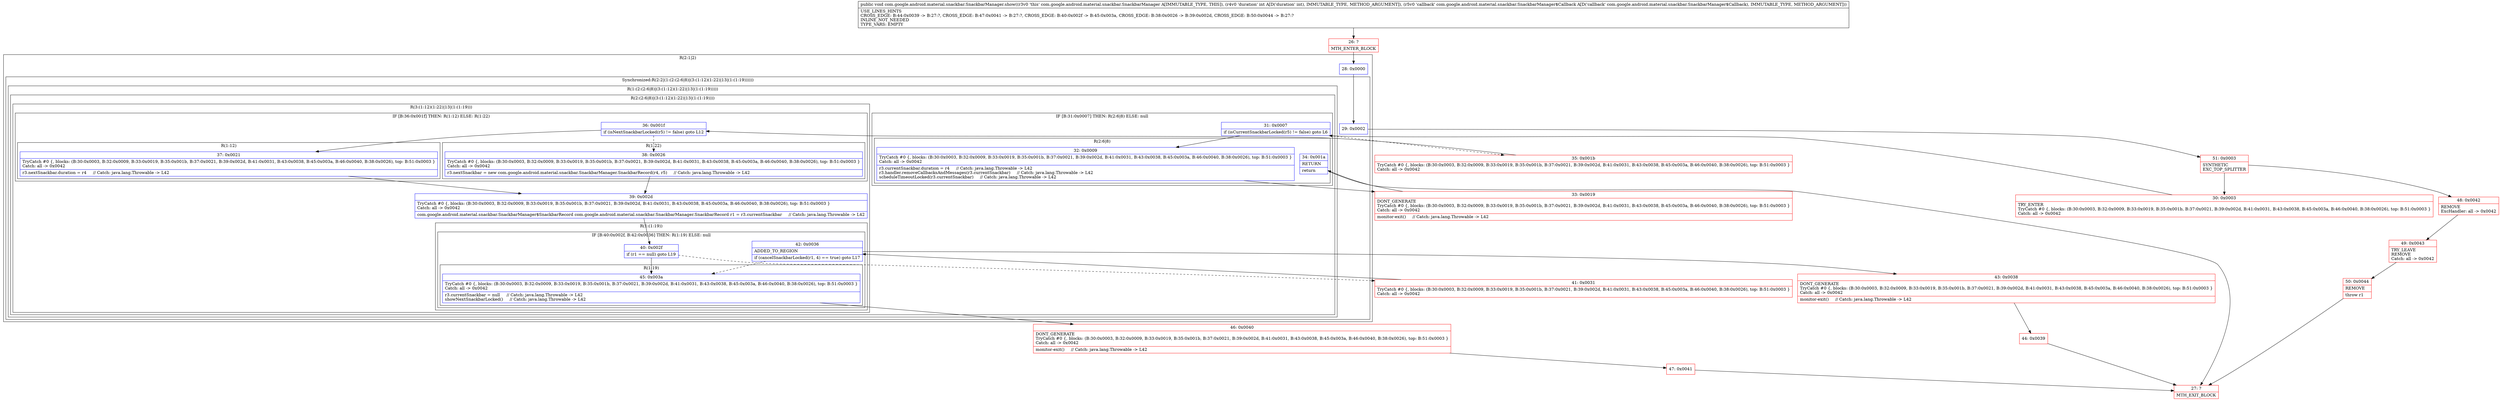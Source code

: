 digraph "CFG forcom.google.android.material.snackbar.SnackbarManager.show(ILcom\/google\/android\/material\/snackbar\/SnackbarManager$Callback;)V" {
subgraph cluster_Region_1307165799 {
label = "R(2:1|2)";
node [shape=record,color=blue];
Node_28 [shape=record,label="{28\:\ 0x0000}"];
subgraph cluster_SynchronizedRegion_1913892378 {
label = "Synchronized:R(2:2|(1:(2:(2:6|8)|(3:(1:12)(1:22)|13|(1:(1:19))))))";
node [shape=record,color=blue];
Node_29 [shape=record,label="{29\:\ 0x0002}"];
subgraph cluster_Region_635796407 {
label = "R(1:(2:(2:6|8)|(3:(1:12)(1:22)|13|(1:(1:19)))))";
node [shape=record,color=blue];
subgraph cluster_Region_1288570443 {
label = "R(2:(2:6|8)|(3:(1:12)(1:22)|13|(1:(1:19))))";
node [shape=record,color=blue];
subgraph cluster_IfRegion_1334257993 {
label = "IF [B:31:0x0007] THEN: R(2:6|8) ELSE: null";
node [shape=record,color=blue];
Node_31 [shape=record,label="{31\:\ 0x0007|if (isCurrentSnackbarLocked(r5) != false) goto L6\l}"];
subgraph cluster_Region_537607645 {
label = "R(2:6|8)";
node [shape=record,color=blue];
Node_32 [shape=record,label="{32\:\ 0x0009|TryCatch #0 \{, blocks: (B:30:0x0003, B:32:0x0009, B:33:0x0019, B:35:0x001b, B:37:0x0021, B:39:0x002d, B:41:0x0031, B:43:0x0038, B:45:0x003a, B:46:0x0040, B:38:0x0026), top: B:51:0x0003 \}\lCatch: all \-\> 0x0042\l|r3.currentSnackbar.duration = r4     \/\/ Catch: java.lang.Throwable \-\> L42\lr3.handler.removeCallbacksAndMessages(r3.currentSnackbar)     \/\/ Catch: java.lang.Throwable \-\> L42\lscheduleTimeoutLocked(r3.currentSnackbar)     \/\/ Catch: java.lang.Throwable \-\> L42\l}"];
Node_34 [shape=record,label="{34\:\ 0x001a|RETURN\l|return\l}"];
}
}
subgraph cluster_Region_1273207783 {
label = "R(3:(1:12)(1:22)|13|(1:(1:19)))";
node [shape=record,color=blue];
subgraph cluster_IfRegion_784192168 {
label = "IF [B:36:0x001f] THEN: R(1:12) ELSE: R(1:22)";
node [shape=record,color=blue];
Node_36 [shape=record,label="{36\:\ 0x001f|if (isNextSnackbarLocked(r5) != false) goto L12\l}"];
subgraph cluster_Region_318600554 {
label = "R(1:12)";
node [shape=record,color=blue];
Node_37 [shape=record,label="{37\:\ 0x0021|TryCatch #0 \{, blocks: (B:30:0x0003, B:32:0x0009, B:33:0x0019, B:35:0x001b, B:37:0x0021, B:39:0x002d, B:41:0x0031, B:43:0x0038, B:45:0x003a, B:46:0x0040, B:38:0x0026), top: B:51:0x0003 \}\lCatch: all \-\> 0x0042\l|r3.nextSnackbar.duration = r4     \/\/ Catch: java.lang.Throwable \-\> L42\l}"];
}
subgraph cluster_Region_1682361117 {
label = "R(1:22)";
node [shape=record,color=blue];
Node_38 [shape=record,label="{38\:\ 0x0026|TryCatch #0 \{, blocks: (B:30:0x0003, B:32:0x0009, B:33:0x0019, B:35:0x001b, B:37:0x0021, B:39:0x002d, B:41:0x0031, B:43:0x0038, B:45:0x003a, B:46:0x0040, B:38:0x0026), top: B:51:0x0003 \}\lCatch: all \-\> 0x0042\l|r3.nextSnackbar = new com.google.android.material.snackbar.SnackbarManager.SnackbarRecord(r4, r5)     \/\/ Catch: java.lang.Throwable \-\> L42\l}"];
}
}
Node_39 [shape=record,label="{39\:\ 0x002d|TryCatch #0 \{, blocks: (B:30:0x0003, B:32:0x0009, B:33:0x0019, B:35:0x001b, B:37:0x0021, B:39:0x002d, B:41:0x0031, B:43:0x0038, B:45:0x003a, B:46:0x0040, B:38:0x0026), top: B:51:0x0003 \}\lCatch: all \-\> 0x0042\l|com.google.android.material.snackbar.SnackbarManager$SnackbarRecord com.google.android.material.snackbar.SnackbarManager.SnackbarRecord r1 = r3.currentSnackbar     \/\/ Catch: java.lang.Throwable \-\> L42\l}"];
subgraph cluster_Region_492496797 {
label = "R(1:(1:19))";
node [shape=record,color=blue];
subgraph cluster_IfRegion_2020228756 {
label = "IF [B:40:0x002f, B:42:0x0036] THEN: R(1:19) ELSE: null";
node [shape=record,color=blue];
Node_40 [shape=record,label="{40\:\ 0x002f|if (r1 == null) goto L19\l}"];
Node_42 [shape=record,label="{42\:\ 0x0036|ADDED_TO_REGION\l|if (cancelSnackbarLocked(r1, 4) == true) goto L17\l}"];
subgraph cluster_Region_1571970572 {
label = "R(1:19)";
node [shape=record,color=blue];
Node_45 [shape=record,label="{45\:\ 0x003a|TryCatch #0 \{, blocks: (B:30:0x0003, B:32:0x0009, B:33:0x0019, B:35:0x001b, B:37:0x0021, B:39:0x002d, B:41:0x0031, B:43:0x0038, B:45:0x003a, B:46:0x0040, B:38:0x0026), top: B:51:0x0003 \}\lCatch: all \-\> 0x0042\l|r3.currentSnackbar = null     \/\/ Catch: java.lang.Throwable \-\> L42\lshowNextSnackbarLocked()     \/\/ Catch: java.lang.Throwable \-\> L42\l}"];
}
}
}
}
}
}
}
}
Node_26 [shape=record,color=red,label="{26\:\ ?|MTH_ENTER_BLOCK\l}"];
Node_51 [shape=record,color=red,label="{51\:\ 0x0003|SYNTHETIC\lEXC_TOP_SPLITTER\l}"];
Node_30 [shape=record,color=red,label="{30\:\ 0x0003|TRY_ENTER\lTryCatch #0 \{, blocks: (B:30:0x0003, B:32:0x0009, B:33:0x0019, B:35:0x001b, B:37:0x0021, B:39:0x002d, B:41:0x0031, B:43:0x0038, B:45:0x003a, B:46:0x0040, B:38:0x0026), top: B:51:0x0003 \}\lCatch: all \-\> 0x0042\l}"];
Node_33 [shape=record,color=red,label="{33\:\ 0x0019|DONT_GENERATE\lTryCatch #0 \{, blocks: (B:30:0x0003, B:32:0x0009, B:33:0x0019, B:35:0x001b, B:37:0x0021, B:39:0x002d, B:41:0x0031, B:43:0x0038, B:45:0x003a, B:46:0x0040, B:38:0x0026), top: B:51:0x0003 \}\lCatch: all \-\> 0x0042\l|monitor\-exit()     \/\/ Catch: java.lang.Throwable \-\> L42\l}"];
Node_27 [shape=record,color=red,label="{27\:\ ?|MTH_EXIT_BLOCK\l}"];
Node_35 [shape=record,color=red,label="{35\:\ 0x001b|TryCatch #0 \{, blocks: (B:30:0x0003, B:32:0x0009, B:33:0x0019, B:35:0x001b, B:37:0x0021, B:39:0x002d, B:41:0x0031, B:43:0x0038, B:45:0x003a, B:46:0x0040, B:38:0x0026), top: B:51:0x0003 \}\lCatch: all \-\> 0x0042\l}"];
Node_41 [shape=record,color=red,label="{41\:\ 0x0031|TryCatch #0 \{, blocks: (B:30:0x0003, B:32:0x0009, B:33:0x0019, B:35:0x001b, B:37:0x0021, B:39:0x002d, B:41:0x0031, B:43:0x0038, B:45:0x003a, B:46:0x0040, B:38:0x0026), top: B:51:0x0003 \}\lCatch: all \-\> 0x0042\l}"];
Node_43 [shape=record,color=red,label="{43\:\ 0x0038|DONT_GENERATE\lTryCatch #0 \{, blocks: (B:30:0x0003, B:32:0x0009, B:33:0x0019, B:35:0x001b, B:37:0x0021, B:39:0x002d, B:41:0x0031, B:43:0x0038, B:45:0x003a, B:46:0x0040, B:38:0x0026), top: B:51:0x0003 \}\lCatch: all \-\> 0x0042\l|monitor\-exit()     \/\/ Catch: java.lang.Throwable \-\> L42\l}"];
Node_44 [shape=record,color=red,label="{44\:\ 0x0039}"];
Node_46 [shape=record,color=red,label="{46\:\ 0x0040|DONT_GENERATE\lTryCatch #0 \{, blocks: (B:30:0x0003, B:32:0x0009, B:33:0x0019, B:35:0x001b, B:37:0x0021, B:39:0x002d, B:41:0x0031, B:43:0x0038, B:45:0x003a, B:46:0x0040, B:38:0x0026), top: B:51:0x0003 \}\lCatch: all \-\> 0x0042\l|monitor\-exit()     \/\/ Catch: java.lang.Throwable \-\> L42\l}"];
Node_47 [shape=record,color=red,label="{47\:\ 0x0041}"];
Node_48 [shape=record,color=red,label="{48\:\ 0x0042|REMOVE\lExcHandler: all \-\> 0x0042\l}"];
Node_49 [shape=record,color=red,label="{49\:\ 0x0043|TRY_LEAVE\lREMOVE\lCatch: all \-\> 0x0042\l}"];
Node_50 [shape=record,color=red,label="{50\:\ 0x0044|REMOVE\l|throw r1\l}"];
MethodNode[shape=record,label="{public void com.google.android.material.snackbar.SnackbarManager.show((r3v0 'this' com.google.android.material.snackbar.SnackbarManager A[IMMUTABLE_TYPE, THIS]), (r4v0 'duration' int A[D('duration' int), IMMUTABLE_TYPE, METHOD_ARGUMENT]), (r5v0 'callback' com.google.android.material.snackbar.SnackbarManager$Callback A[D('callback' com.google.android.material.snackbar.SnackbarManager$Callback), IMMUTABLE_TYPE, METHOD_ARGUMENT]))  | USE_LINES_HINTS\lCROSS_EDGE: B:44:0x0039 \-\> B:27:?, CROSS_EDGE: B:47:0x0041 \-\> B:27:?, CROSS_EDGE: B:40:0x002f \-\> B:45:0x003a, CROSS_EDGE: B:38:0x0026 \-\> B:39:0x002d, CROSS_EDGE: B:50:0x0044 \-\> B:27:?\lINLINE_NOT_NEEDED\lTYPE_VARS: EMPTY\l}"];
MethodNode -> Node_26;Node_28 -> Node_29;
Node_29 -> Node_51;
Node_31 -> Node_32;
Node_31 -> Node_35[style=dashed];
Node_32 -> Node_33;
Node_34 -> Node_27;
Node_36 -> Node_37;
Node_36 -> Node_38[style=dashed];
Node_37 -> Node_39;
Node_38 -> Node_39;
Node_39 -> Node_40;
Node_40 -> Node_41[style=dashed];
Node_40 -> Node_45;
Node_42 -> Node_43;
Node_42 -> Node_45[style=dashed];
Node_45 -> Node_46;
Node_26 -> Node_28;
Node_51 -> Node_30;
Node_51 -> Node_48;
Node_30 -> Node_31;
Node_33 -> Node_34;
Node_35 -> Node_36;
Node_41 -> Node_42;
Node_43 -> Node_44;
Node_44 -> Node_27;
Node_46 -> Node_47;
Node_47 -> Node_27;
Node_48 -> Node_49;
Node_49 -> Node_50;
Node_50 -> Node_27;
}


